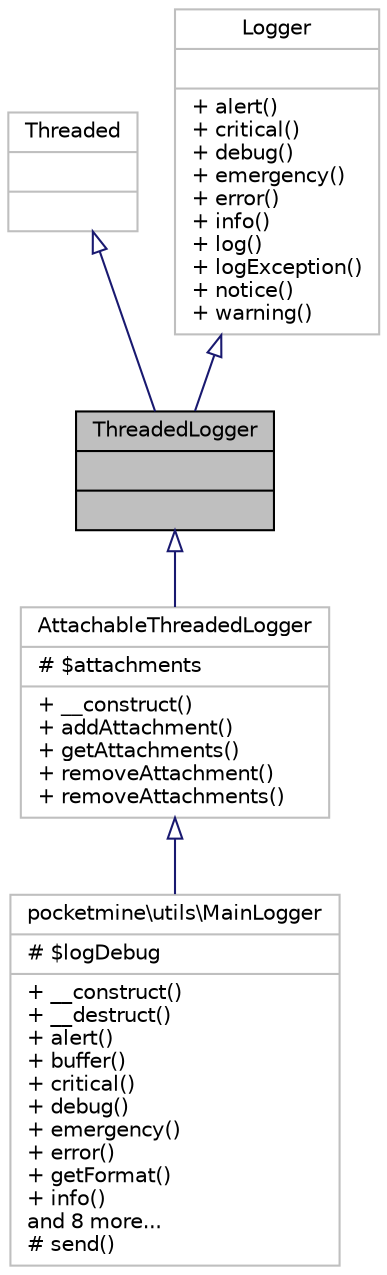 digraph "ThreadedLogger"
{
 // INTERACTIVE_SVG=YES
 // LATEX_PDF_SIZE
  edge [fontname="Helvetica",fontsize="10",labelfontname="Helvetica",labelfontsize="10"];
  node [fontname="Helvetica",fontsize="10",shape=record];
  Node1 [label="{ThreadedLogger\n||}",height=0.2,width=0.4,color="black", fillcolor="grey75", style="filled", fontcolor="black",tooltip=" "];
  Node2 -> Node1 [dir="back",color="midnightblue",fontsize="10",style="solid",arrowtail="onormal",fontname="Helvetica"];
  Node2 [label="{Threaded\n||}",height=0.2,width=0.4,color="grey75", fillcolor="white", style="filled",tooltip=" "];
  Node3 -> Node1 [dir="back",color="midnightblue",fontsize="10",style="solid",arrowtail="onormal",fontname="Helvetica"];
  Node3 [label="{Logger\n||+ alert()\l+ critical()\l+ debug()\l+ emergency()\l+ error()\l+ info()\l+ log()\l+ logException()\l+ notice()\l+ warning()\l}",height=0.2,width=0.4,color="grey75", fillcolor="white", style="filled",URL="$d4/d00/interface_logger.html",tooltip=" "];
  Node1 -> Node4 [dir="back",color="midnightblue",fontsize="10",style="solid",arrowtail="onormal",fontname="Helvetica"];
  Node4 [label="{AttachableThreadedLogger\n|# $attachments\l|+ __construct()\l+ addAttachment()\l+ getAttachments()\l+ removeAttachment()\l+ removeAttachments()\l}",height=0.2,width=0.4,color="grey75", fillcolor="white", style="filled",URL="$d3/db3/class_attachable_threaded_logger.html",tooltip=" "];
  Node4 -> Node5 [dir="back",color="midnightblue",fontsize="10",style="solid",arrowtail="onormal",fontname="Helvetica"];
  Node5 [label="{pocketmine\\utils\\MainLogger\n|# $logDebug\l|+ __construct()\l+ __destruct()\l+ alert()\l+ buffer()\l+ critical()\l+ debug()\l+ emergency()\l+ error()\l+ getFormat()\l+ info()\land 8 more...\l# send()\l}",height=0.2,width=0.4,color="grey75", fillcolor="white", style="filled",URL="$d9/d27/classpocketmine_1_1utils_1_1_main_logger.html",tooltip=" "];
}
